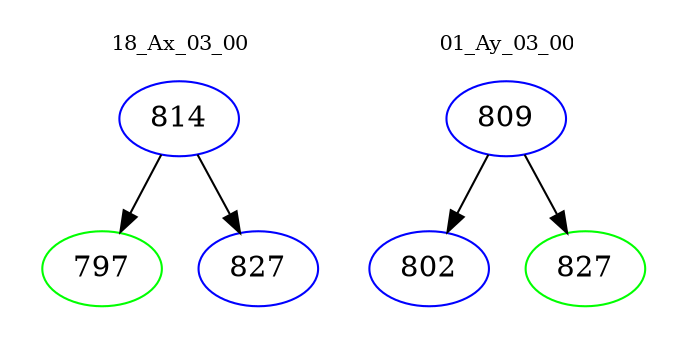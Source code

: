 digraph{
subgraph cluster_0 {
color = white
label = "18_Ax_03_00";
fontsize=10;
T0_814 [label="814", color="blue"]
T0_814 -> T0_797 [color="black"]
T0_797 [label="797", color="green"]
T0_814 -> T0_827 [color="black"]
T0_827 [label="827", color="blue"]
}
subgraph cluster_1 {
color = white
label = "01_Ay_03_00";
fontsize=10;
T1_809 [label="809", color="blue"]
T1_809 -> T1_802 [color="black"]
T1_802 [label="802", color="blue"]
T1_809 -> T1_827 [color="black"]
T1_827 [label="827", color="green"]
}
}
